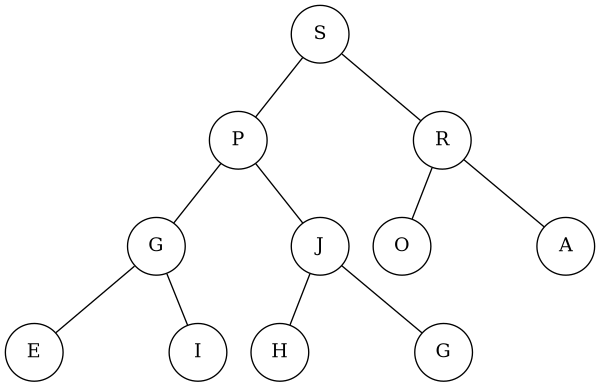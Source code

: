 graph tree {
    rankdir=TB;
    splines=false;
    size="4,3"

    node [shape=circle, fixedsize=true, width=0.6];

    S;
    P;
    d1 [style=invis];
    R;
    G;
    d2 [style=invis];
    J;
    O;
    d3 [style=invis];
    A;
    E;
    d4 [style=invis];
    I;
    H;
    d5 [style=invis];
    G2 [label="G"];
    

    S -- P;
    S -- d1 [style=invis];
    S -- R;

    P -- G;
    P -- d2 [style=invis];
    P -- J;
    
    R -- O;
    R -- d3 [style=invis];
    R -- A;

    G -- E;
    G -- d4 [style=invis];
    G -- I;
    
    J -- H;
    J -- d5 [style=invis];
    J -- G2;

    {rank=same; S;}
    {rank=same; P; R;}
    {rank=same; G; J; O; A;}
    {rank=same; E; I; H; G2;}
}

